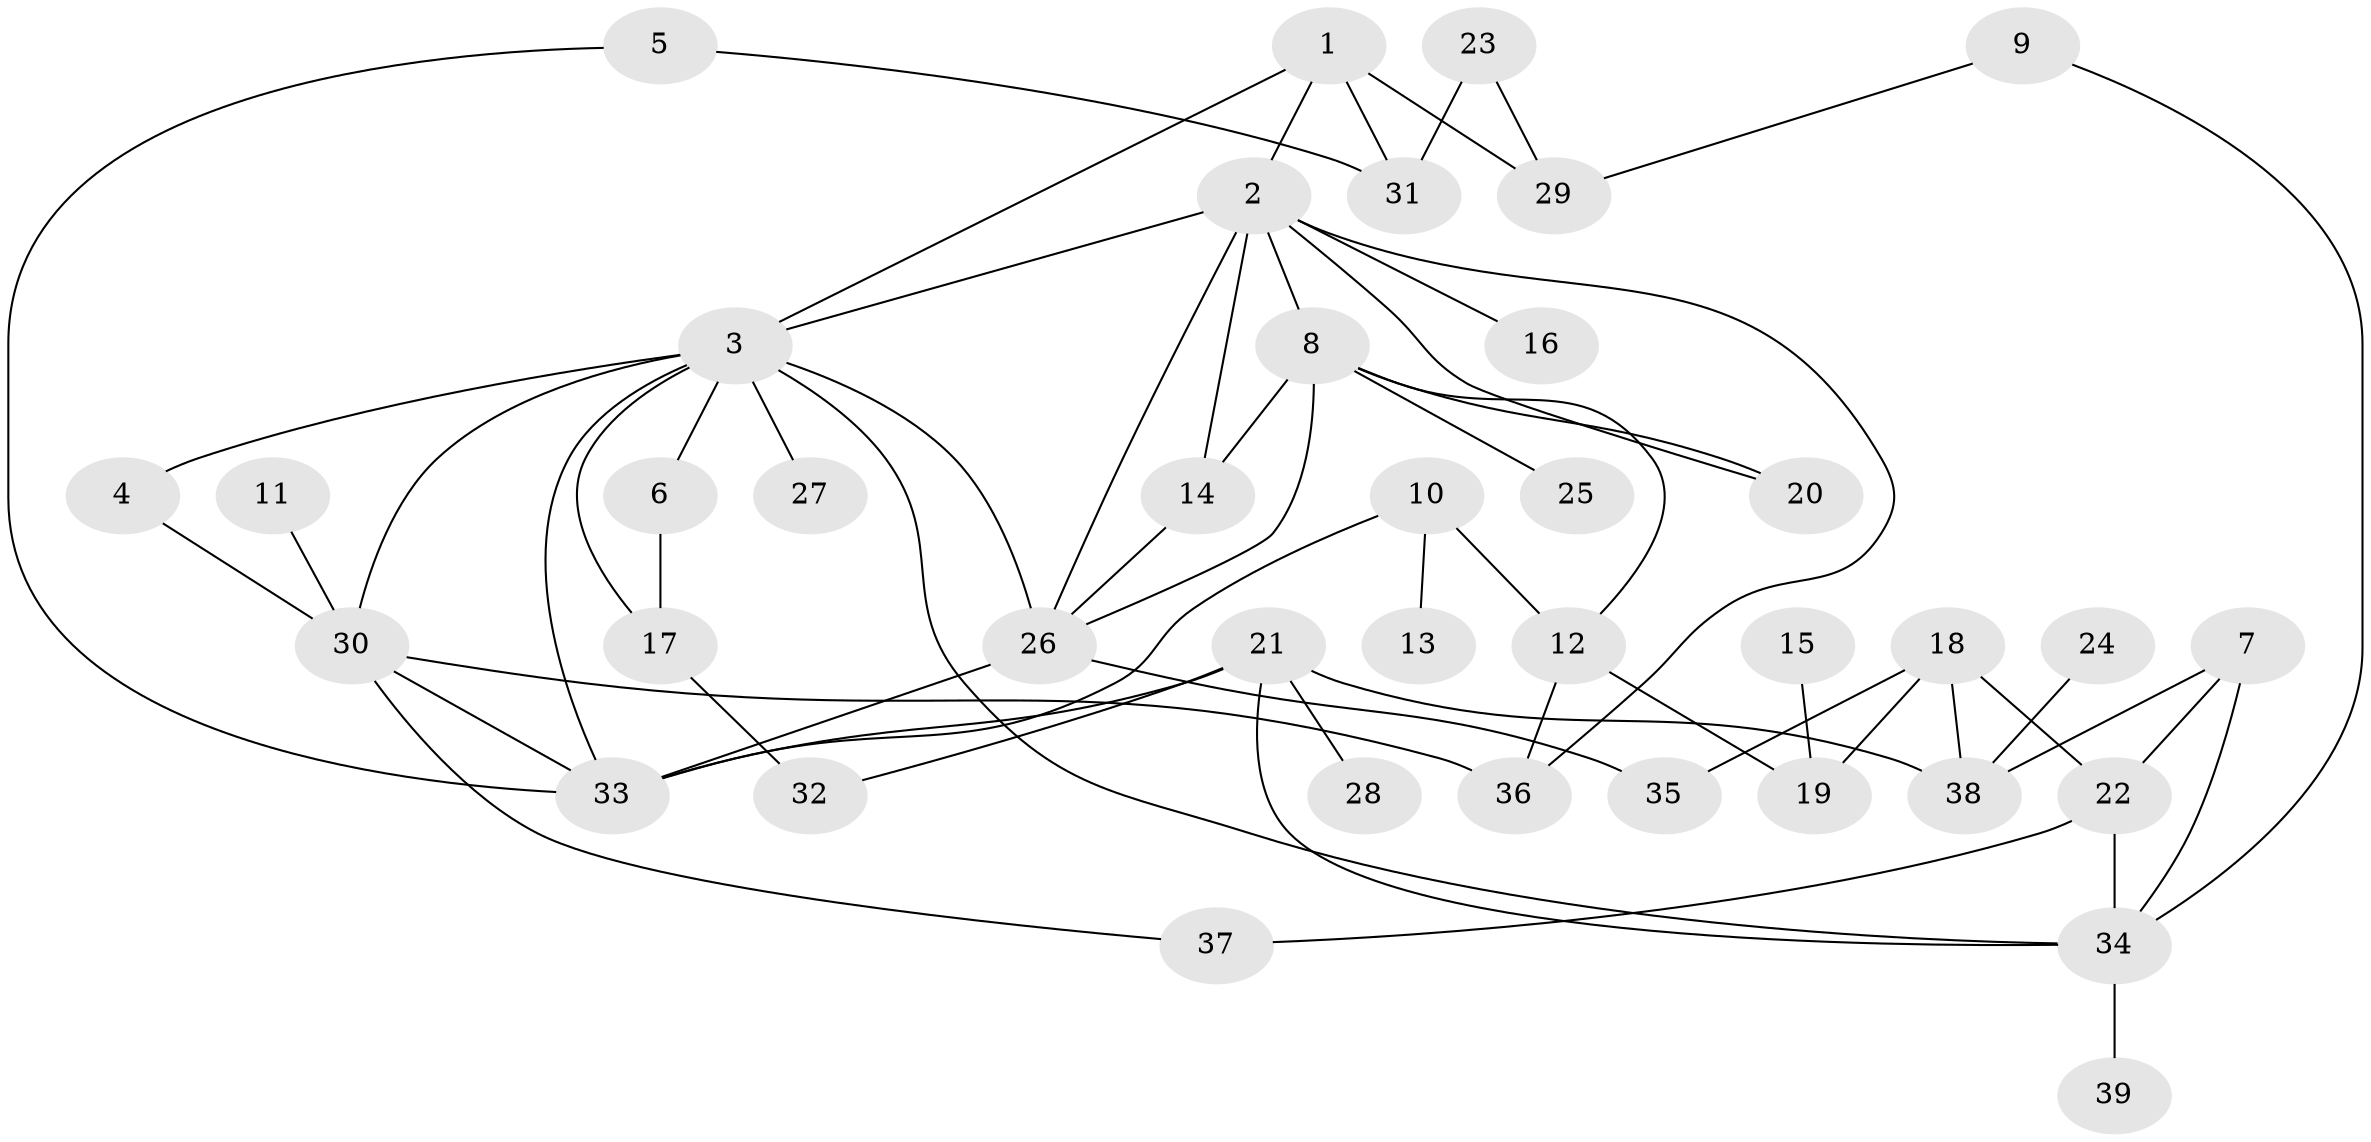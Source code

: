 // original degree distribution, {7: 0.01282051282051282, 9: 0.01282051282051282, 3: 0.23076923076923078, 4: 0.11538461538461539, 5: 0.0641025641025641, 6: 0.01282051282051282, 1: 0.19230769230769232, 2: 0.358974358974359}
// Generated by graph-tools (version 1.1) at 2025/49/03/09/25 03:49:20]
// undirected, 39 vertices, 62 edges
graph export_dot {
graph [start="1"]
  node [color=gray90,style=filled];
  1;
  2;
  3;
  4;
  5;
  6;
  7;
  8;
  9;
  10;
  11;
  12;
  13;
  14;
  15;
  16;
  17;
  18;
  19;
  20;
  21;
  22;
  23;
  24;
  25;
  26;
  27;
  28;
  29;
  30;
  31;
  32;
  33;
  34;
  35;
  36;
  37;
  38;
  39;
  1 -- 2 [weight=1.0];
  1 -- 3 [weight=1.0];
  1 -- 29 [weight=1.0];
  1 -- 31 [weight=1.0];
  2 -- 3 [weight=1.0];
  2 -- 8 [weight=1.0];
  2 -- 14 [weight=1.0];
  2 -- 16 [weight=1.0];
  2 -- 20 [weight=1.0];
  2 -- 26 [weight=1.0];
  2 -- 36 [weight=1.0];
  3 -- 4 [weight=1.0];
  3 -- 6 [weight=1.0];
  3 -- 17 [weight=1.0];
  3 -- 26 [weight=1.0];
  3 -- 27 [weight=1.0];
  3 -- 30 [weight=1.0];
  3 -- 33 [weight=1.0];
  3 -- 34 [weight=1.0];
  4 -- 30 [weight=1.0];
  5 -- 31 [weight=1.0];
  5 -- 33 [weight=1.0];
  6 -- 17 [weight=1.0];
  7 -- 22 [weight=1.0];
  7 -- 34 [weight=1.0];
  7 -- 38 [weight=1.0];
  8 -- 12 [weight=1.0];
  8 -- 14 [weight=1.0];
  8 -- 20 [weight=1.0];
  8 -- 25 [weight=1.0];
  8 -- 26 [weight=1.0];
  9 -- 29 [weight=1.0];
  9 -- 34 [weight=1.0];
  10 -- 12 [weight=1.0];
  10 -- 13 [weight=1.0];
  10 -- 33 [weight=1.0];
  11 -- 30 [weight=1.0];
  12 -- 19 [weight=1.0];
  12 -- 36 [weight=1.0];
  14 -- 26 [weight=1.0];
  15 -- 19 [weight=1.0];
  17 -- 32 [weight=1.0];
  18 -- 19 [weight=1.0];
  18 -- 22 [weight=1.0];
  18 -- 35 [weight=1.0];
  18 -- 38 [weight=1.0];
  21 -- 28 [weight=1.0];
  21 -- 32 [weight=2.0];
  21 -- 33 [weight=1.0];
  21 -- 34 [weight=1.0];
  21 -- 38 [weight=1.0];
  22 -- 34 [weight=1.0];
  22 -- 37 [weight=1.0];
  23 -- 29 [weight=1.0];
  23 -- 31 [weight=1.0];
  24 -- 38 [weight=1.0];
  26 -- 33 [weight=1.0];
  26 -- 35 [weight=1.0];
  30 -- 33 [weight=1.0];
  30 -- 36 [weight=1.0];
  30 -- 37 [weight=1.0];
  34 -- 39 [weight=1.0];
}
